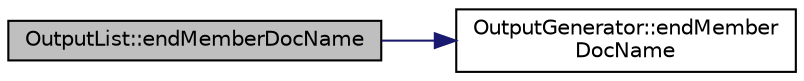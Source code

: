 digraph "OutputList::endMemberDocName"
{
 // LATEX_PDF_SIZE
  edge [fontname="Helvetica",fontsize="10",labelfontname="Helvetica",labelfontsize="10"];
  node [fontname="Helvetica",fontsize="10",shape=record];
  rankdir="LR";
  Node1 [label="OutputList::endMemberDocName",height=0.2,width=0.4,color="black", fillcolor="grey75", style="filled", fontcolor="black",tooltip=" "];
  Node1 -> Node2 [color="midnightblue",fontsize="10",style="solid",fontname="Helvetica"];
  Node2 [label="OutputGenerator::endMember\lDocName",height=0.2,width=0.4,color="black", fillcolor="white", style="filled",URL="$classOutputGenerator.html#a02431abad8b2d94216a0530cf08b3dca",tooltip=" "];
}
